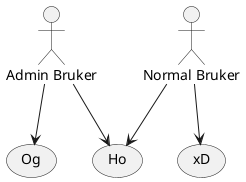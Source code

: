 @startuml

:Admin Bruker: as Admin
:Normal Bruker: as Bruker

Admin --> (Og)
Admin --> (Ho)

Bruker --> (Ho)
Bruker --> (xD)

@enduml